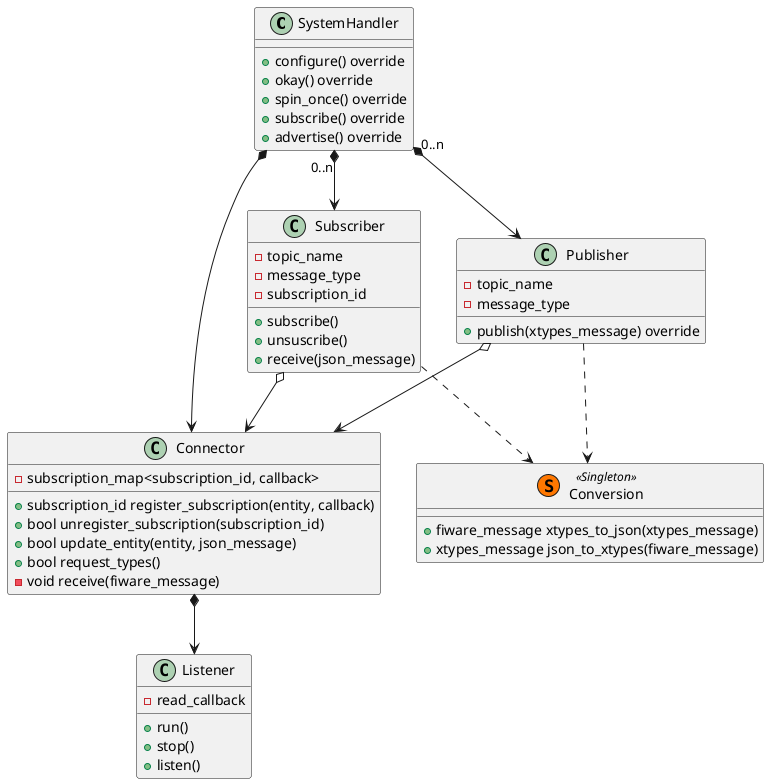 @startuml

SystemHandler "0..n" *--> Publisher
SystemHandler "0..n" *--> Subscriber
SystemHandler *--> Connector
Publisher o--> Connector
Subscriber o--> Connector
Connector *--> Listener

Publisher ..> Conversion
Subscriber ..> Conversion

class SystemHandler {
    + configure() override
    + okay() override
    + spin_once() override
    + subscribe() override
    + advertise() override
}

class Connector {
    - subscription_map<subscription_id, callback>
    + subscription_id register_subscription(entity, callback)
    + bool unregister_subscription(subscription_id)
    + bool update_entity(entity, json_message)
    + bool request_types()
    - void receive(fiware_message)
}

class Publisher {
    - topic_name
    - message_type
    + publish(xtypes_message) override
}

class Subscriber {
    - topic_name
    - message_type
    - subscription_id
    + subscribe()
    + unsuscribe()
    + receive(json_message)
}

class Conversion << (S,#FF7700) Singleton >> {
    + fiware_message xtypes_to_json(xtypes_message)
    + xtypes_message json_to_xtypes(fiware_message)
}

class Listener {
    - read_callback
    + run()
    + stop()
    + listen()

}

@enduml

